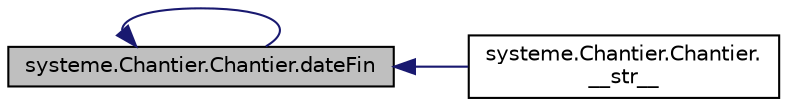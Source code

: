 digraph "systeme.Chantier.Chantier.dateFin"
{
 // INTERACTIVE_SVG=YES
  edge [fontname="Helvetica",fontsize="10",labelfontname="Helvetica",labelfontsize="10"];
  node [fontname="Helvetica",fontsize="10",shape=record];
  rankdir="LR";
  Node1 [label="systeme.Chantier.Chantier.dateFin",height=0.2,width=0.4,color="black", fillcolor="grey75", style="filled" fontcolor="black"];
  Node1 -> Node1 [dir="back",color="midnightblue",fontsize="10",style="solid",fontname="Helvetica"];
  Node1 -> Node2 [dir="back",color="midnightblue",fontsize="10",style="solid",fontname="Helvetica"];
  Node2 [label="systeme.Chantier.Chantier.\l__str__",height=0.2,width=0.4,color="black", fillcolor="white", style="filled",URL="$classsysteme_1_1_chantier_1_1_chantier.html#ab88660500631fe63a257ebe567b4c9c1"];
}
